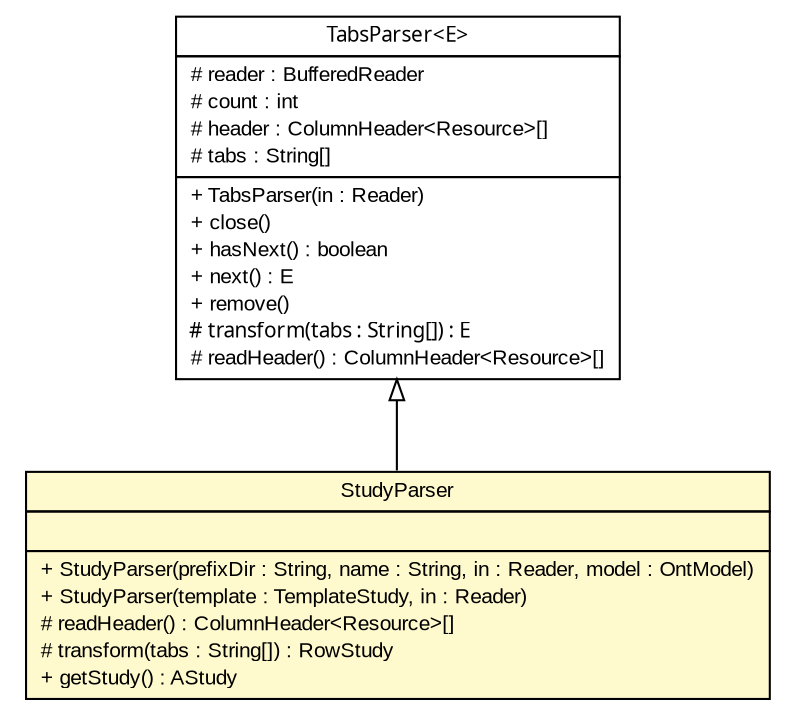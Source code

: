 #!/usr/local/bin/dot
#
# Class diagram 
# Generated by UmlGraph version 4.6 (http://www.spinellis.gr/sw/umlgraph)
#

digraph G {
	edge [fontname="arial",fontsize=10,labelfontname="arial",labelfontsize=10];
	node [fontname="arial",fontsize=10,shape=plaintext];
	// net.toxbank.isa.parser.TabsParser<E>
	c812 [label=<<table border="0" cellborder="1" cellspacing="0" cellpadding="2" port="p" href="./TabsParser.html">
		<tr><td><table border="0" cellspacing="0" cellpadding="1">
			<tr><td><font face="ariali"> TabsParser&lt;E&gt; </font></td></tr>
		</table></td></tr>
		<tr><td><table border="0" cellspacing="0" cellpadding="1">
			<tr><td align="left"> # reader : BufferedReader </td></tr>
			<tr><td align="left"> # count : int </td></tr>
			<tr><td align="left"> # header : ColumnHeader&lt;Resource&gt;[] </td></tr>
			<tr><td align="left"> # tabs : String[] </td></tr>
		</table></td></tr>
		<tr><td><table border="0" cellspacing="0" cellpadding="1">
			<tr><td align="left"> + TabsParser(in : Reader) </td></tr>
			<tr><td align="left"> + close() </td></tr>
			<tr><td align="left"> + hasNext() : boolean </td></tr>
			<tr><td align="left"> + next() : E </td></tr>
			<tr><td align="left"> + remove() </td></tr>
			<tr><td align="left"><font face="ariali" point-size="10.0"> # transform(tabs : String[]) : E </font></td></tr>
			<tr><td align="left"> # readHeader() : ColumnHeader&lt;Resource&gt;[] </td></tr>
		</table></td></tr>
		</table>>, fontname="arial", fontcolor="black", fontsize=10.0];
	// net.toxbank.isa.parser.StudyParser
	c813 [label=<<table border="0" cellborder="1" cellspacing="0" cellpadding="2" port="p" bgcolor="lemonChiffon" href="./StudyParser.html">
		<tr><td><table border="0" cellspacing="0" cellpadding="1">
			<tr><td> StudyParser </td></tr>
		</table></td></tr>
		<tr><td><table border="0" cellspacing="0" cellpadding="1">
			<tr><td align="left">  </td></tr>
		</table></td></tr>
		<tr><td><table border="0" cellspacing="0" cellpadding="1">
			<tr><td align="left"> + StudyParser(prefixDir : String, name : String, in : Reader, model : OntModel) </td></tr>
			<tr><td align="left"> + StudyParser(template : TemplateStudy, in : Reader) </td></tr>
			<tr><td align="left"> # readHeader() : ColumnHeader&lt;Resource&gt;[] </td></tr>
			<tr><td align="left"> # transform(tabs : String[]) : RowStudy </td></tr>
			<tr><td align="left"> + getStudy() : AStudy </td></tr>
		</table></td></tr>
		</table>>, fontname="arial", fontcolor="black", fontsize=10.0];
	//net.toxbank.isa.parser.StudyParser extends net.toxbank.isa.parser.TabsParser<net.toxbank.isa.RowStudy>
	c812:p -> c813:p [dir=back,arrowtail=empty];
}

